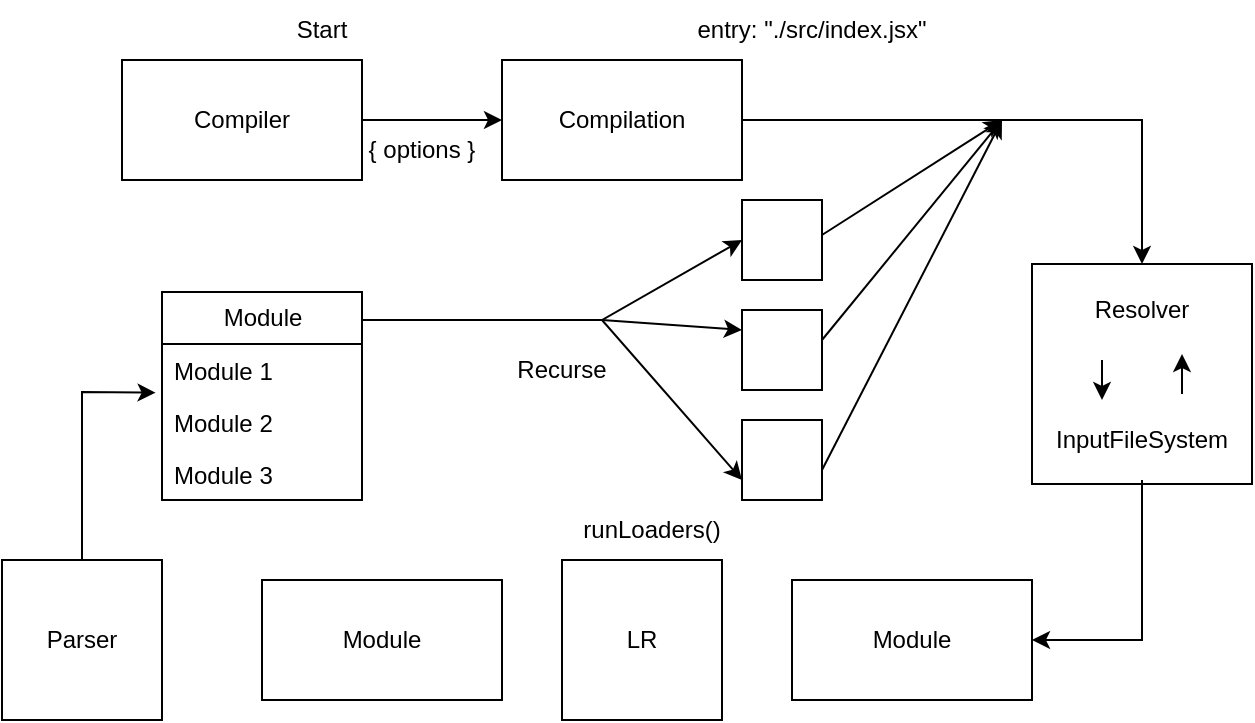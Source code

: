 <mxfile version="20.7.4" type="github">
  <diagram id="KK4Ka8ZzTLaTBiJgiBOS" name="Page-1">
    <mxGraphModel dx="1784" dy="515" grid="1" gridSize="10" guides="1" tooltips="1" connect="1" arrows="1" fold="1" page="1" pageScale="1" pageWidth="850" pageHeight="1100" math="0" shadow="0">
      <root>
        <mxCell id="0" />
        <mxCell id="1" parent="0" />
        <mxCell id="U1Ds7zRFmg8OQdD0AvhV-24" value="" style="edgeStyle=orthogonalEdgeStyle;rounded=0;orthogonalLoop=1;jettySize=auto;html=1;" edge="1" parent="1" source="U1Ds7zRFmg8OQdD0AvhV-1" target="U1Ds7zRFmg8OQdD0AvhV-2">
          <mxGeometry relative="1" as="geometry" />
        </mxCell>
        <mxCell id="U1Ds7zRFmg8OQdD0AvhV-1" value="Compiler" style="rounded=0;whiteSpace=wrap;html=1;" vertex="1" parent="1">
          <mxGeometry x="40" y="110" width="120" height="60" as="geometry" />
        </mxCell>
        <mxCell id="U1Ds7zRFmg8OQdD0AvhV-2" value="Compilation" style="rounded=0;whiteSpace=wrap;html=1;" vertex="1" parent="1">
          <mxGeometry x="230" y="110" width="120" height="60" as="geometry" />
        </mxCell>
        <mxCell id="U1Ds7zRFmg8OQdD0AvhV-3" value="" style="whiteSpace=wrap;html=1;aspect=fixed;" vertex="1" parent="1">
          <mxGeometry x="495" y="212" width="110" height="110" as="geometry" />
        </mxCell>
        <mxCell id="U1Ds7zRFmg8OQdD0AvhV-4" value="Resolver" style="text;html=1;strokeColor=none;fillColor=none;align=center;verticalAlign=middle;whiteSpace=wrap;rounded=0;" vertex="1" parent="1">
          <mxGeometry x="520" y="220" width="60" height="30" as="geometry" />
        </mxCell>
        <mxCell id="U1Ds7zRFmg8OQdD0AvhV-5" value="InputFileSystem" style="text;html=1;strokeColor=none;fillColor=none;align=center;verticalAlign=middle;whiteSpace=wrap;rounded=0;" vertex="1" parent="1">
          <mxGeometry x="510" y="280" width="80" height="40" as="geometry" />
        </mxCell>
        <mxCell id="U1Ds7zRFmg8OQdD0AvhV-6" value="Module" style="rounded=0;whiteSpace=wrap;html=1;" vertex="1" parent="1">
          <mxGeometry x="375" y="370" width="120" height="60" as="geometry" />
        </mxCell>
        <mxCell id="U1Ds7zRFmg8OQdD0AvhV-7" value="Module" style="rounded=0;whiteSpace=wrap;html=1;" vertex="1" parent="1">
          <mxGeometry x="110" y="370" width="120" height="60" as="geometry" />
        </mxCell>
        <mxCell id="U1Ds7zRFmg8OQdD0AvhV-8" value="LR" style="whiteSpace=wrap;html=1;aspect=fixed;" vertex="1" parent="1">
          <mxGeometry x="260" y="360" width="80" height="80" as="geometry" />
        </mxCell>
        <mxCell id="U1Ds7zRFmg8OQdD0AvhV-9" value="Module" style="swimlane;fontStyle=0;childLayout=stackLayout;horizontal=1;startSize=26;fillColor=none;horizontalStack=0;resizeParent=1;resizeParentMax=0;resizeLast=0;collapsible=1;marginBottom=0;html=1;" vertex="1" parent="1">
          <mxGeometry x="60" y="226" width="100" height="104" as="geometry" />
        </mxCell>
        <mxCell id="U1Ds7zRFmg8OQdD0AvhV-10" value="Module 1" style="text;strokeColor=none;fillColor=none;align=left;verticalAlign=top;spacingLeft=4;spacingRight=4;overflow=hidden;rotatable=0;points=[[0,0.5],[1,0.5]];portConstraint=eastwest;whiteSpace=wrap;html=1;" vertex="1" parent="U1Ds7zRFmg8OQdD0AvhV-9">
          <mxGeometry y="26" width="100" height="26" as="geometry" />
        </mxCell>
        <mxCell id="U1Ds7zRFmg8OQdD0AvhV-11" value="Module 2" style="text;strokeColor=none;fillColor=none;align=left;verticalAlign=top;spacingLeft=4;spacingRight=4;overflow=hidden;rotatable=0;points=[[0,0.5],[1,0.5]];portConstraint=eastwest;whiteSpace=wrap;html=1;" vertex="1" parent="U1Ds7zRFmg8OQdD0AvhV-9">
          <mxGeometry y="52" width="100" height="26" as="geometry" />
        </mxCell>
        <mxCell id="U1Ds7zRFmg8OQdD0AvhV-12" value="Module 3" style="text;strokeColor=none;fillColor=none;align=left;verticalAlign=top;spacingLeft=4;spacingRight=4;overflow=hidden;rotatable=0;points=[[0,0.5],[1,0.5]];portConstraint=eastwest;whiteSpace=wrap;html=1;" vertex="1" parent="U1Ds7zRFmg8OQdD0AvhV-9">
          <mxGeometry y="78" width="100" height="26" as="geometry" />
        </mxCell>
        <mxCell id="U1Ds7zRFmg8OQdD0AvhV-13" value="Start" style="text;html=1;strokeColor=none;fillColor=none;align=center;verticalAlign=middle;whiteSpace=wrap;rounded=0;" vertex="1" parent="1">
          <mxGeometry x="110" y="80" width="60" height="30" as="geometry" />
        </mxCell>
        <mxCell id="U1Ds7zRFmg8OQdD0AvhV-15" value="{ options }" style="text;html=1;strokeColor=none;fillColor=none;align=center;verticalAlign=middle;whiteSpace=wrap;rounded=0;" vertex="1" parent="1">
          <mxGeometry x="160" y="140" width="60" height="30" as="geometry" />
        </mxCell>
        <mxCell id="U1Ds7zRFmg8OQdD0AvhV-16" value="entry: &quot;./src/index.jsx&quot;" style="text;html=1;strokeColor=none;fillColor=none;align=center;verticalAlign=middle;whiteSpace=wrap;rounded=0;" vertex="1" parent="1">
          <mxGeometry x="320" y="80" width="130" height="30" as="geometry" />
        </mxCell>
        <mxCell id="U1Ds7zRFmg8OQdD0AvhV-17" value="runLoaders()" style="text;html=1;strokeColor=none;fillColor=none;align=center;verticalAlign=middle;whiteSpace=wrap;rounded=0;" vertex="1" parent="1">
          <mxGeometry x="270" y="330" width="70" height="30" as="geometry" />
        </mxCell>
        <mxCell id="U1Ds7zRFmg8OQdD0AvhV-18" value="Recurse" style="text;html=1;strokeColor=none;fillColor=none;align=center;verticalAlign=middle;whiteSpace=wrap;rounded=0;" vertex="1" parent="1">
          <mxGeometry x="230" y="250" width="60" height="30" as="geometry" />
        </mxCell>
        <mxCell id="U1Ds7zRFmg8OQdD0AvhV-19" value="" style="whiteSpace=wrap;html=1;aspect=fixed;" vertex="1" parent="1">
          <mxGeometry x="350" y="235" width="40" height="40" as="geometry" />
        </mxCell>
        <mxCell id="U1Ds7zRFmg8OQdD0AvhV-21" value="" style="whiteSpace=wrap;html=1;aspect=fixed;" vertex="1" parent="1">
          <mxGeometry x="350" y="180" width="40" height="40" as="geometry" />
        </mxCell>
        <mxCell id="U1Ds7zRFmg8OQdD0AvhV-22" value="" style="whiteSpace=wrap;html=1;aspect=fixed;" vertex="1" parent="1">
          <mxGeometry x="350" y="290" width="40" height="40" as="geometry" />
        </mxCell>
        <mxCell id="U1Ds7zRFmg8OQdD0AvhV-31" value="" style="endArrow=classic;html=1;rounded=0;entryX=0.5;entryY=0;entryDx=0;entryDy=0;" edge="1" parent="1" target="U1Ds7zRFmg8OQdD0AvhV-3">
          <mxGeometry width="50" height="50" relative="1" as="geometry">
            <mxPoint x="350" y="140" as="sourcePoint" />
            <mxPoint x="550" y="140" as="targetPoint" />
            <Array as="points">
              <mxPoint x="550" y="140" />
            </Array>
          </mxGeometry>
        </mxCell>
        <mxCell id="U1Ds7zRFmg8OQdD0AvhV-32" value="" style="endArrow=classic;html=1;rounded=0;" edge="1" parent="1">
          <mxGeometry width="50" height="50" relative="1" as="geometry">
            <mxPoint x="570" y="277" as="sourcePoint" />
            <mxPoint x="570" y="257" as="targetPoint" />
          </mxGeometry>
        </mxCell>
        <mxCell id="U1Ds7zRFmg8OQdD0AvhV-34" value="" style="endArrow=classic;html=1;rounded=0;entryX=0.25;entryY=0;entryDx=0;entryDy=0;" edge="1" parent="1" target="U1Ds7zRFmg8OQdD0AvhV-5">
          <mxGeometry width="50" height="50" relative="1" as="geometry">
            <mxPoint x="530" y="260" as="sourcePoint" />
            <mxPoint x="550.0" y="230" as="targetPoint" />
          </mxGeometry>
        </mxCell>
        <mxCell id="U1Ds7zRFmg8OQdD0AvhV-36" value="" style="endArrow=classic;html=1;rounded=0;exitX=0.5;exitY=1;exitDx=0;exitDy=0;entryX=1;entryY=0.5;entryDx=0;entryDy=0;" edge="1" parent="1" source="U1Ds7zRFmg8OQdD0AvhV-5" target="U1Ds7zRFmg8OQdD0AvhV-6">
          <mxGeometry width="50" height="50" relative="1" as="geometry">
            <mxPoint x="480" y="390" as="sourcePoint" />
            <mxPoint x="580" y="420" as="targetPoint" />
            <Array as="points">
              <mxPoint x="550" y="400" />
            </Array>
          </mxGeometry>
        </mxCell>
        <mxCell id="U1Ds7zRFmg8OQdD0AvhV-37" value="Parser" style="whiteSpace=wrap;html=1;aspect=fixed;" vertex="1" parent="1">
          <mxGeometry x="-20" y="360" width="80" height="80" as="geometry" />
        </mxCell>
        <mxCell id="U1Ds7zRFmg8OQdD0AvhV-38" value="" style="endArrow=classic;html=1;rounded=0;entryX=-0.032;entryY=-0.063;entryDx=0;entryDy=0;entryPerimeter=0;exitX=0.5;exitY=0;exitDx=0;exitDy=0;" edge="1" parent="1" source="U1Ds7zRFmg8OQdD0AvhV-37" target="U1Ds7zRFmg8OQdD0AvhV-11">
          <mxGeometry width="50" height="50" relative="1" as="geometry">
            <mxPoint x="20" y="355" as="sourcePoint" />
            <mxPoint x="20" y="270" as="targetPoint" />
            <Array as="points">
              <mxPoint x="20" y="276" />
            </Array>
          </mxGeometry>
        </mxCell>
        <mxCell id="U1Ds7zRFmg8OQdD0AvhV-39" value="" style="endArrow=classic;html=1;rounded=0;entryX=0;entryY=0.5;entryDx=0;entryDy=0;" edge="1" parent="1" target="U1Ds7zRFmg8OQdD0AvhV-21">
          <mxGeometry width="50" height="50" relative="1" as="geometry">
            <mxPoint x="160" y="240" as="sourcePoint" />
            <mxPoint x="310" y="240" as="targetPoint" />
            <Array as="points">
              <mxPoint x="280" y="240" />
            </Array>
          </mxGeometry>
        </mxCell>
        <mxCell id="U1Ds7zRFmg8OQdD0AvhV-41" value="" style="endArrow=classic;html=1;rounded=0;entryX=0;entryY=0.25;entryDx=0;entryDy=0;" edge="1" parent="1" target="U1Ds7zRFmg8OQdD0AvhV-19">
          <mxGeometry width="50" height="50" relative="1" as="geometry">
            <mxPoint x="280" y="240" as="sourcePoint" />
            <mxPoint x="330" y="190" as="targetPoint" />
          </mxGeometry>
        </mxCell>
        <mxCell id="U1Ds7zRFmg8OQdD0AvhV-42" value="" style="endArrow=classic;html=1;rounded=0;entryX=0;entryY=0.75;entryDx=0;entryDy=0;" edge="1" parent="1" target="U1Ds7zRFmg8OQdD0AvhV-22">
          <mxGeometry width="50" height="50" relative="1" as="geometry">
            <mxPoint x="280" y="240" as="sourcePoint" />
            <mxPoint x="360" y="255" as="targetPoint" />
          </mxGeometry>
        </mxCell>
        <mxCell id="U1Ds7zRFmg8OQdD0AvhV-43" value="" style="endArrow=classic;html=1;rounded=0;" edge="1" parent="1">
          <mxGeometry width="50" height="50" relative="1" as="geometry">
            <mxPoint x="390" y="197.5" as="sourcePoint" />
            <mxPoint x="480" y="140" as="targetPoint" />
          </mxGeometry>
        </mxCell>
        <mxCell id="U1Ds7zRFmg8OQdD0AvhV-44" value="" style="endArrow=classic;html=1;rounded=0;" edge="1" parent="1">
          <mxGeometry width="50" height="50" relative="1" as="geometry">
            <mxPoint x="390" y="250" as="sourcePoint" />
            <mxPoint x="480" y="140" as="targetPoint" />
          </mxGeometry>
        </mxCell>
        <mxCell id="U1Ds7zRFmg8OQdD0AvhV-45" value="" style="endArrow=classic;html=1;rounded=0;" edge="1" parent="1">
          <mxGeometry width="50" height="50" relative="1" as="geometry">
            <mxPoint x="390" y="315" as="sourcePoint" />
            <mxPoint x="480" y="140" as="targetPoint" />
          </mxGeometry>
        </mxCell>
      </root>
    </mxGraphModel>
  </diagram>
</mxfile>
